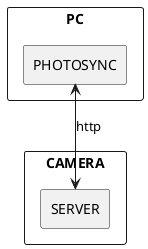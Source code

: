 @startuml
rectangle CAMERA {
  rectangle SERVER
}

rectangle PC {
  rectangle PHOTOSYNC
}

PHOTOSYNC <--> SERVER : http

@enduml

